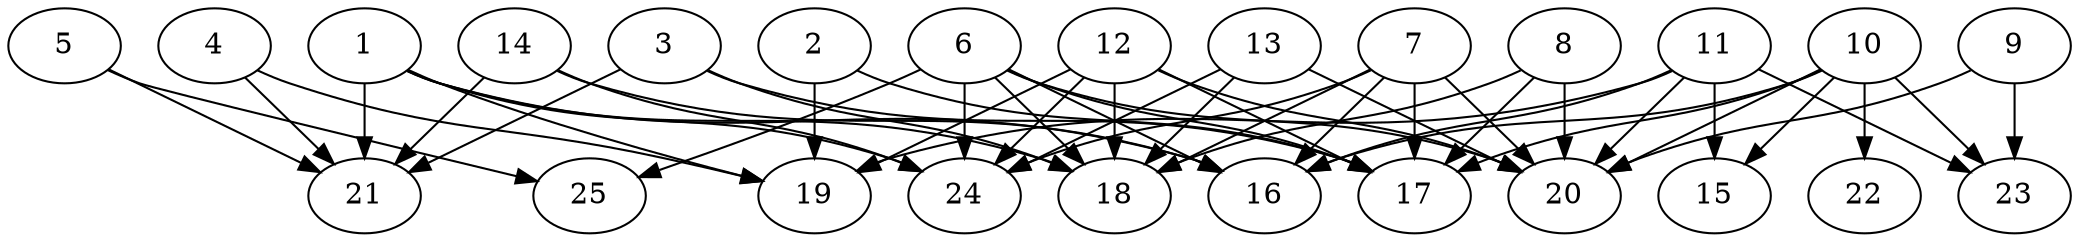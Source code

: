 // DAG automatically generated by daggen at Thu Oct  3 14:00:40 2019
// ./daggen --dot -n 25 --ccr 0.4 --fat 0.9 --regular 0.7 --density 0.7 --mindata 5242880 --maxdata 52428800 
digraph G {
  1 [size="24808960", alpha="0.10", expect_size="9923584"] 
  1 -> 16 [size ="9923584"]
  1 -> 18 [size ="9923584"]
  1 -> 19 [size ="9923584"]
  1 -> 21 [size ="9923584"]
  1 -> 24 [size ="9923584"]
  2 [size="127406080", alpha="0.18", expect_size="50962432"] 
  2 -> 17 [size ="50962432"]
  2 -> 19 [size ="50962432"]
  3 [size="92943360", alpha="0.07", expect_size="37177344"] 
  3 -> 17 [size ="37177344"]
  3 -> 18 [size ="37177344"]
  3 -> 21 [size ="37177344"]
  4 [size="44480000", alpha="0.19", expect_size="17792000"] 
  4 -> 19 [size ="17792000"]
  4 -> 21 [size ="17792000"]
  5 [size="110167040", alpha="0.19", expect_size="44066816"] 
  5 -> 21 [size ="44066816"]
  5 -> 25 [size ="44066816"]
  6 [size="110220800", alpha="0.00", expect_size="44088320"] 
  6 -> 16 [size ="44088320"]
  6 -> 17 [size ="44088320"]
  6 -> 18 [size ="44088320"]
  6 -> 20 [size ="44088320"]
  6 -> 24 [size ="44088320"]
  6 -> 25 [size ="44088320"]
  7 [size="96143360", alpha="0.01", expect_size="38457344"] 
  7 -> 16 [size ="38457344"]
  7 -> 17 [size ="38457344"]
  7 -> 18 [size ="38457344"]
  7 -> 20 [size ="38457344"]
  7 -> 24 [size ="38457344"]
  8 [size="60154880", alpha="0.11", expect_size="24061952"] 
  8 -> 17 [size ="24061952"]
  8 -> 18 [size ="24061952"]
  8 -> 20 [size ="24061952"]
  9 [size="23677440", alpha="0.12", expect_size="9470976"] 
  9 -> 20 [size ="9470976"]
  9 -> 23 [size ="9470976"]
  10 [size="99066880", alpha="0.15", expect_size="39626752"] 
  10 -> 15 [size ="39626752"]
  10 -> 16 [size ="39626752"]
  10 -> 17 [size ="39626752"]
  10 -> 20 [size ="39626752"]
  10 -> 22 [size ="39626752"]
  10 -> 23 [size ="39626752"]
  11 [size="76124160", alpha="0.01", expect_size="30449664"] 
  11 -> 15 [size ="30449664"]
  11 -> 16 [size ="30449664"]
  11 -> 19 [size ="30449664"]
  11 -> 20 [size ="30449664"]
  11 -> 23 [size ="30449664"]
  12 [size="18890240", alpha="0.05", expect_size="7556096"] 
  12 -> 17 [size ="7556096"]
  12 -> 18 [size ="7556096"]
  12 -> 19 [size ="7556096"]
  12 -> 20 [size ="7556096"]
  12 -> 24 [size ="7556096"]
  13 [size="123970560", alpha="0.19", expect_size="49588224"] 
  13 -> 18 [size ="49588224"]
  13 -> 20 [size ="49588224"]
  13 -> 24 [size ="49588224"]
  14 [size="46581760", alpha="0.07", expect_size="18632704"] 
  14 -> 16 [size ="18632704"]
  14 -> 21 [size ="18632704"]
  14 -> 24 [size ="18632704"]
  15 [size="37800960", alpha="0.18", expect_size="15120384"] 
  16 [size="33249280", alpha="0.01", expect_size="13299712"] 
  17 [size="33999360", alpha="0.03", expect_size="13599744"] 
  18 [size="41218560", alpha="0.12", expect_size="16487424"] 
  19 [size="107079680", alpha="0.19", expect_size="42831872"] 
  20 [size="58992640", alpha="0.06", expect_size="23597056"] 
  21 [size="26560000", alpha="0.15", expect_size="10624000"] 
  22 [size="33955840", alpha="0.04", expect_size="13582336"] 
  23 [size="61304320", alpha="0.06", expect_size="24521728"] 
  24 [size="56371200", alpha="0.14", expect_size="22548480"] 
  25 [size="99548160", alpha="0.18", expect_size="39819264"] 
}

